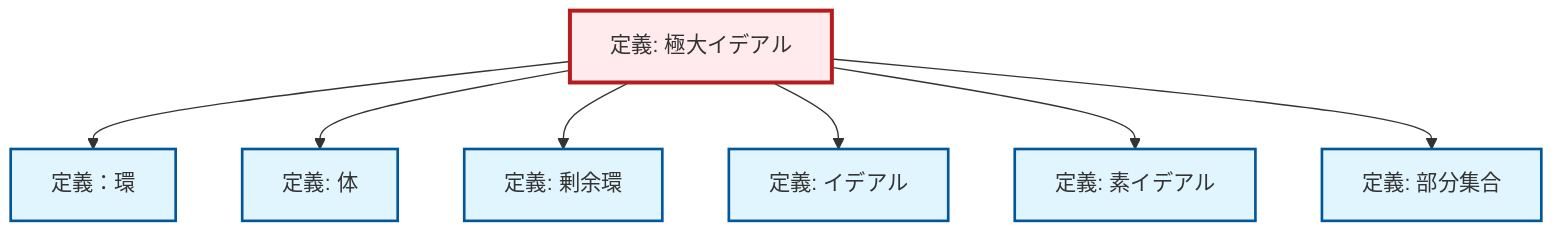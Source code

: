 graph TD
    classDef definition fill:#e1f5fe,stroke:#01579b,stroke-width:2px
    classDef theorem fill:#f3e5f5,stroke:#4a148c,stroke-width:2px
    classDef axiom fill:#fff3e0,stroke:#e65100,stroke-width:2px
    classDef example fill:#e8f5e9,stroke:#1b5e20,stroke-width:2px
    classDef current fill:#ffebee,stroke:#b71c1c,stroke-width:3px
    def-subset["定義: 部分集合"]:::definition
    def-maximal-ideal["定義: 極大イデアル"]:::definition
    def-ring["定義：環"]:::definition
    def-quotient-ring["定義: 剰余環"]:::definition
    def-field["定義: 体"]:::definition
    def-prime-ideal["定義: 素イデアル"]:::definition
    def-ideal["定義: イデアル"]:::definition
    def-maximal-ideal --> def-ring
    def-maximal-ideal --> def-field
    def-maximal-ideal --> def-quotient-ring
    def-maximal-ideal --> def-ideal
    def-maximal-ideal --> def-prime-ideal
    def-maximal-ideal --> def-subset
    class def-maximal-ideal current